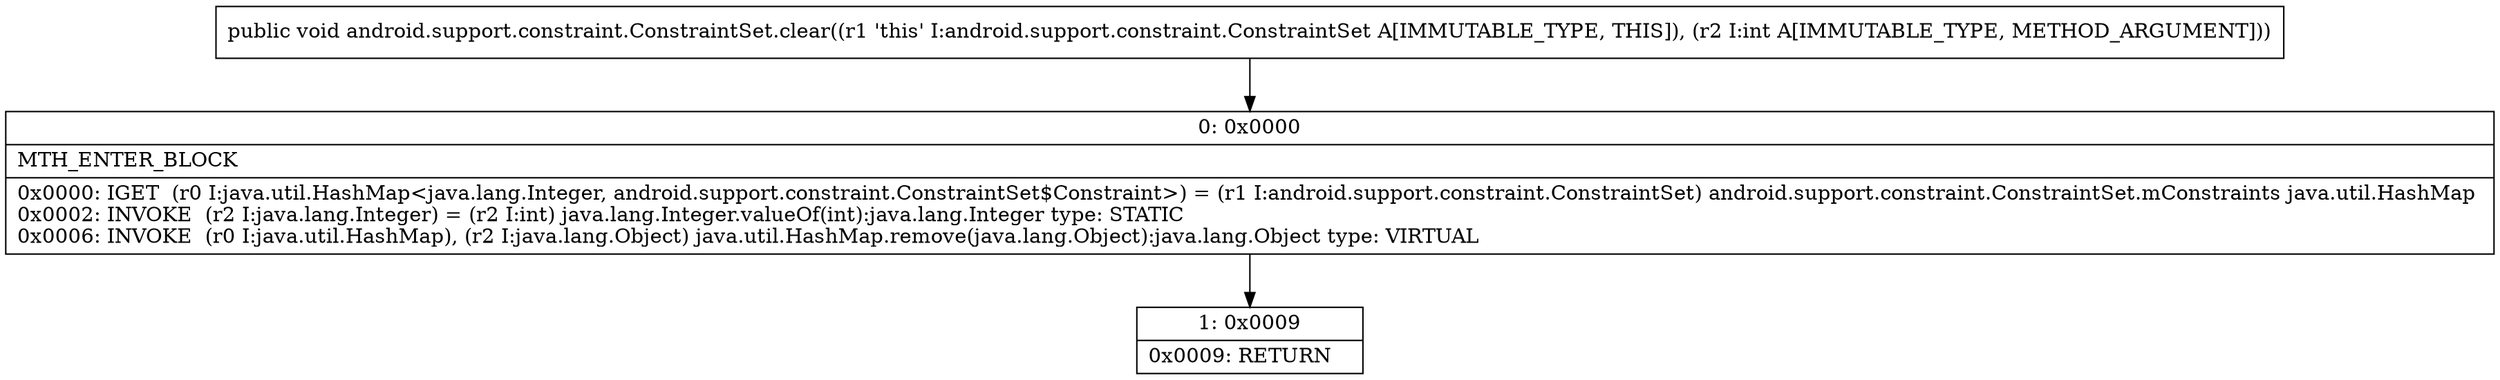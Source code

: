 digraph "CFG forandroid.support.constraint.ConstraintSet.clear(I)V" {
Node_0 [shape=record,label="{0\:\ 0x0000|MTH_ENTER_BLOCK\l|0x0000: IGET  (r0 I:java.util.HashMap\<java.lang.Integer, android.support.constraint.ConstraintSet$Constraint\>) = (r1 I:android.support.constraint.ConstraintSet) android.support.constraint.ConstraintSet.mConstraints java.util.HashMap \l0x0002: INVOKE  (r2 I:java.lang.Integer) = (r2 I:int) java.lang.Integer.valueOf(int):java.lang.Integer type: STATIC \l0x0006: INVOKE  (r0 I:java.util.HashMap), (r2 I:java.lang.Object) java.util.HashMap.remove(java.lang.Object):java.lang.Object type: VIRTUAL \l}"];
Node_1 [shape=record,label="{1\:\ 0x0009|0x0009: RETURN   \l}"];
MethodNode[shape=record,label="{public void android.support.constraint.ConstraintSet.clear((r1 'this' I:android.support.constraint.ConstraintSet A[IMMUTABLE_TYPE, THIS]), (r2 I:int A[IMMUTABLE_TYPE, METHOD_ARGUMENT])) }"];
MethodNode -> Node_0;
Node_0 -> Node_1;
}

